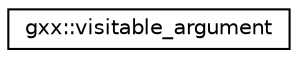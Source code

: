 digraph "Graphical Class Hierarchy"
{
  edge [fontname="Helvetica",fontsize="10",labelfontname="Helvetica",labelfontsize="10"];
  node [fontname="Helvetica",fontsize="10",shape=record];
  rankdir="LR";
  Node1 [label="gxx::visitable_argument",height=0.2,width=0.4,color="black", fillcolor="white", style="filled",URL="$structgxx_1_1visitable__argument.html"];
}
